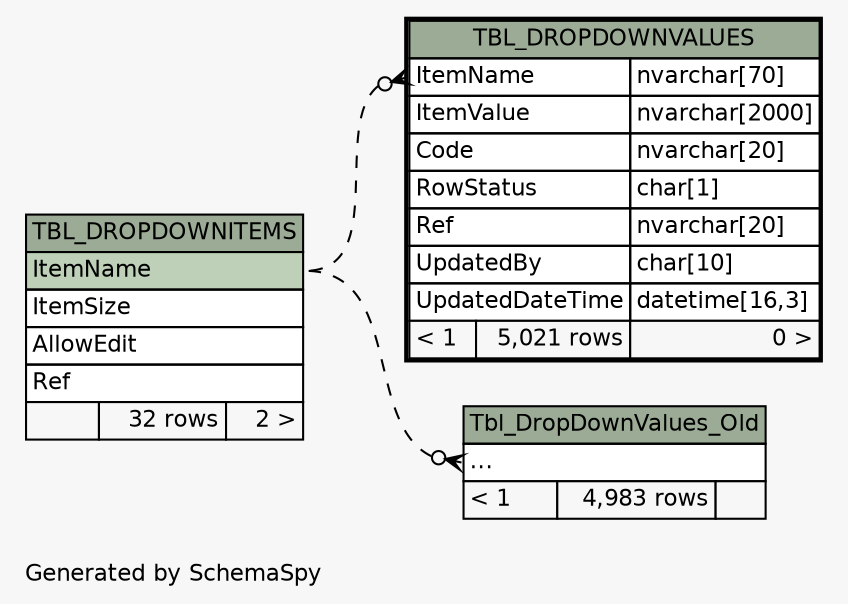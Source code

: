 // dot 2.38.0 on Windows 10 10.0
// SchemaSpy rev 590
digraph "impliedTwoDegreesRelationshipsDiagram" {
  graph [
    rankdir="RL"
    bgcolor="#f7f7f7"
    label="\nGenerated by SchemaSpy"
    labeljust="l"
    nodesep="0.18"
    ranksep="0.46"
    fontname="Helvetica"
    fontsize="11"
  ];
  node [
    fontname="Helvetica"
    fontsize="11"
    shape="plaintext"
  ];
  edge [
    arrowsize="0.8"
  ];
  "TBL_DROPDOWNVALUES":"ItemName":w -> "TBL_DROPDOWNITEMS":"ItemName":e [arrowhead=none dir=back arrowtail=crowodot style=dashed];
  "Tbl_DropDownValues_Old":"elipses":w -> "TBL_DROPDOWNITEMS":"ItemName":e [arrowhead=none dir=back arrowtail=crowodot style=dashed];
  "TBL_DROPDOWNITEMS" [
    label=<
    <TABLE BORDER="0" CELLBORDER="1" CELLSPACING="0" BGCOLOR="#ffffff">
      <TR><TD COLSPAN="3" BGCOLOR="#9bab96" ALIGN="CENTER">TBL_DROPDOWNITEMS</TD></TR>
      <TR><TD PORT="ItemName" COLSPAN="3" BGCOLOR="#bed1b8" ALIGN="LEFT">ItemName</TD></TR>
      <TR><TD PORT="ItemSize" COLSPAN="3" ALIGN="LEFT">ItemSize</TD></TR>
      <TR><TD PORT="AllowEdit" COLSPAN="3" ALIGN="LEFT">AllowEdit</TD></TR>
      <TR><TD PORT="Ref" COLSPAN="3" ALIGN="LEFT">Ref</TD></TR>
      <TR><TD ALIGN="LEFT" BGCOLOR="#f7f7f7">  </TD><TD ALIGN="RIGHT" BGCOLOR="#f7f7f7">32 rows</TD><TD ALIGN="RIGHT" BGCOLOR="#f7f7f7">2 &gt;</TD></TR>
    </TABLE>>
    URL="TBL_DROPDOWNITEMS.html"
    tooltip="TBL_DROPDOWNITEMS"
  ];
  "TBL_DROPDOWNVALUES" [
    label=<
    <TABLE BORDER="2" CELLBORDER="1" CELLSPACING="0" BGCOLOR="#ffffff">
      <TR><TD COLSPAN="3" BGCOLOR="#9bab96" ALIGN="CENTER">TBL_DROPDOWNVALUES</TD></TR>
      <TR><TD PORT="ItemName" COLSPAN="2" ALIGN="LEFT">ItemName</TD><TD PORT="ItemName.type" ALIGN="LEFT">nvarchar[70]</TD></TR>
      <TR><TD PORT="ItemValue" COLSPAN="2" ALIGN="LEFT">ItemValue</TD><TD PORT="ItemValue.type" ALIGN="LEFT">nvarchar[2000]</TD></TR>
      <TR><TD PORT="Code" COLSPAN="2" ALIGN="LEFT">Code</TD><TD PORT="Code.type" ALIGN="LEFT">nvarchar[20]</TD></TR>
      <TR><TD PORT="RowStatus" COLSPAN="2" ALIGN="LEFT">RowStatus</TD><TD PORT="RowStatus.type" ALIGN="LEFT">char[1]</TD></TR>
      <TR><TD PORT="Ref" COLSPAN="2" ALIGN="LEFT">Ref</TD><TD PORT="Ref.type" ALIGN="LEFT">nvarchar[20]</TD></TR>
      <TR><TD PORT="UpdatedBy" COLSPAN="2" ALIGN="LEFT">UpdatedBy</TD><TD PORT="UpdatedBy.type" ALIGN="LEFT">char[10]</TD></TR>
      <TR><TD PORT="UpdatedDateTime" COLSPAN="2" ALIGN="LEFT">UpdatedDateTime</TD><TD PORT="UpdatedDateTime.type" ALIGN="LEFT">datetime[16,3]</TD></TR>
      <TR><TD ALIGN="LEFT" BGCOLOR="#f7f7f7">&lt; 1</TD><TD ALIGN="RIGHT" BGCOLOR="#f7f7f7">5,021 rows</TD><TD ALIGN="RIGHT" BGCOLOR="#f7f7f7">0 &gt;</TD></TR>
    </TABLE>>
    URL="TBL_DROPDOWNVALUES.html"
    tooltip="TBL_DROPDOWNVALUES"
  ];
  "Tbl_DropDownValues_Old" [
    label=<
    <TABLE BORDER="0" CELLBORDER="1" CELLSPACING="0" BGCOLOR="#ffffff">
      <TR><TD COLSPAN="3" BGCOLOR="#9bab96" ALIGN="CENTER">Tbl_DropDownValues_Old</TD></TR>
      <TR><TD PORT="elipses" COLSPAN="3" ALIGN="LEFT">...</TD></TR>
      <TR><TD ALIGN="LEFT" BGCOLOR="#f7f7f7">&lt; 1</TD><TD ALIGN="RIGHT" BGCOLOR="#f7f7f7">4,983 rows</TD><TD ALIGN="RIGHT" BGCOLOR="#f7f7f7">  </TD></TR>
    </TABLE>>
    URL="Tbl_DropDownValues_Old.html"
    tooltip="Tbl_DropDownValues_Old"
  ];
}

